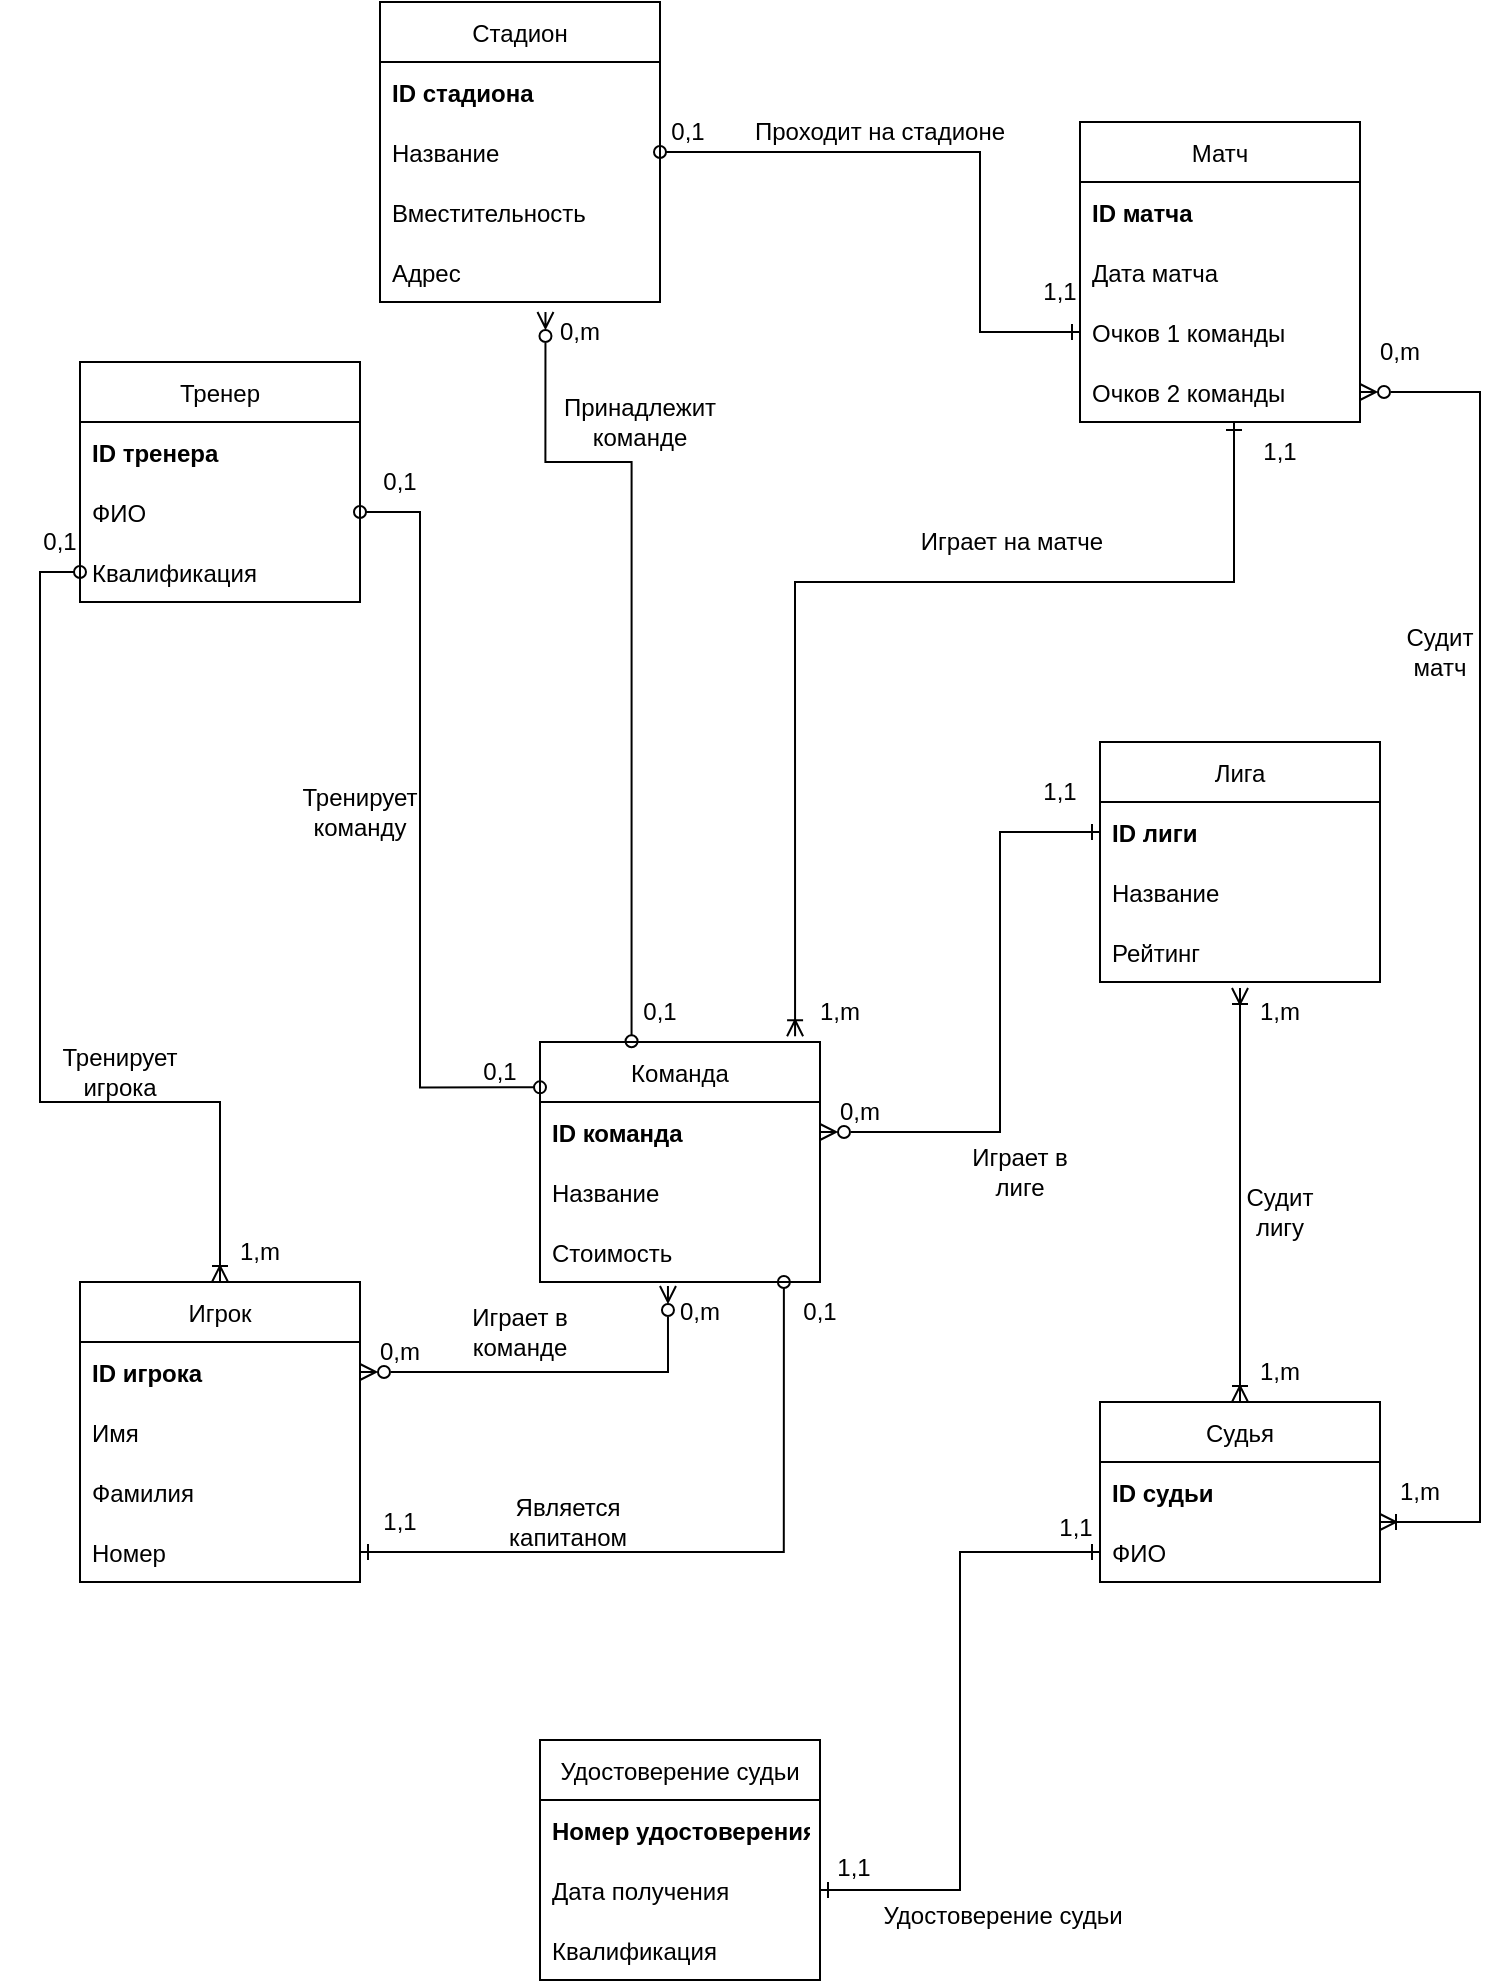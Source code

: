 <mxfile version="15.9.1" type="github">
  <diagram id="3_YQKOACxYvt7XOfBBc9" name="Page-1">
    <mxGraphModel dx="1261" dy="819" grid="0" gridSize="10" guides="1" tooltips="1" connect="1" arrows="1" fold="1" page="1" pageScale="1" pageWidth="827" pageHeight="1169" math="0" shadow="0">
      <root>
        <mxCell id="0" />
        <mxCell id="1" parent="0" />
        <mxCell id="Mxb0vJzZVwyU6tV7pDCC-2" style="edgeStyle=orthogonalEdgeStyle;rounded=0;orthogonalLoop=1;jettySize=auto;html=1;startArrow=ERzeroToMany;startFill=0;endArrow=ERzeroToMany;endFill=0;exitX=1;exitY=0.5;exitDx=0;exitDy=0;entryX=0.457;entryY=1.067;entryDx=0;entryDy=0;entryPerimeter=0;" parent="1" source="ZcexI3kBWG93A0h3Vna6-2" edge="1" target="JJl4Hp-SLf-2lZsOKgYw-11">
          <mxGeometry relative="1" as="geometry">
            <mxPoint x="380" y="715" as="targetPoint" />
            <Array as="points">
              <mxPoint x="374" y="725" />
            </Array>
          </mxGeometry>
        </mxCell>
        <mxCell id="ZcexI3kBWG93A0h3Vna6-1" value="Игрок" style="swimlane;fontStyle=0;childLayout=stackLayout;horizontal=1;startSize=30;horizontalStack=0;resizeParent=1;resizeParentMax=0;resizeLast=0;collapsible=1;marginBottom=0;" parent="1" vertex="1">
          <mxGeometry x="80" y="680" width="140" height="150" as="geometry">
            <mxRectangle x="80" y="680" width="60" height="30" as="alternateBounds" />
          </mxGeometry>
        </mxCell>
        <mxCell id="ZcexI3kBWG93A0h3Vna6-2" value="ID игрока" style="text;strokeColor=none;fillColor=none;align=left;verticalAlign=middle;spacingLeft=4;spacingRight=4;overflow=hidden;points=[[0,0.5],[1,0.5]];portConstraint=eastwest;rotatable=0;fontStyle=1" parent="ZcexI3kBWG93A0h3Vna6-1" vertex="1">
          <mxGeometry y="30" width="140" height="30" as="geometry" />
        </mxCell>
        <mxCell id="ZcexI3kBWG93A0h3Vna6-3" value="Имя" style="text;strokeColor=none;fillColor=none;align=left;verticalAlign=middle;spacingLeft=4;spacingRight=4;overflow=hidden;points=[[0,0.5],[1,0.5]];portConstraint=eastwest;rotatable=0;" parent="ZcexI3kBWG93A0h3Vna6-1" vertex="1">
          <mxGeometry y="60" width="140" height="30" as="geometry" />
        </mxCell>
        <mxCell id="ZcexI3kBWG93A0h3Vna6-4" value="Фамилия" style="text;strokeColor=none;fillColor=none;align=left;verticalAlign=middle;spacingLeft=4;spacingRight=4;overflow=hidden;points=[[0,0.5],[1,0.5]];portConstraint=eastwest;rotatable=0;" parent="ZcexI3kBWG93A0h3Vna6-1" vertex="1">
          <mxGeometry y="90" width="140" height="30" as="geometry" />
        </mxCell>
        <mxCell id="ZcexI3kBWG93A0h3Vna6-5" value="Номер" style="text;strokeColor=none;fillColor=none;align=left;verticalAlign=middle;spacingLeft=4;spacingRight=4;overflow=hidden;points=[[0,0.5],[1,0.5]];portConstraint=eastwest;rotatable=0;" parent="ZcexI3kBWG93A0h3Vna6-1" vertex="1">
          <mxGeometry y="120" width="140" height="30" as="geometry" />
        </mxCell>
        <mxCell id="ZcexI3kBWG93A0h3Vna6-7" value="Команда" style="swimlane;fontStyle=0;childLayout=stackLayout;horizontal=1;startSize=30;horizontalStack=0;resizeParent=1;resizeParentMax=0;resizeLast=0;collapsible=1;marginBottom=0;" parent="1" vertex="1">
          <mxGeometry x="310" y="560" width="140" height="120" as="geometry" />
        </mxCell>
        <mxCell id="ZcexI3kBWG93A0h3Vna6-8" value="ID команда" style="text;strokeColor=none;fillColor=none;align=left;verticalAlign=middle;spacingLeft=4;spacingRight=4;overflow=hidden;points=[[0,0.5],[1,0.5]];portConstraint=eastwest;rotatable=0;fontStyle=1" parent="ZcexI3kBWG93A0h3Vna6-7" vertex="1">
          <mxGeometry y="30" width="140" height="30" as="geometry" />
        </mxCell>
        <mxCell id="ZcexI3kBWG93A0h3Vna6-9" value="Название" style="text;strokeColor=none;fillColor=none;align=left;verticalAlign=middle;spacingLeft=4;spacingRight=4;overflow=hidden;points=[[0,0.5],[1,0.5]];portConstraint=eastwest;rotatable=0;" parent="ZcexI3kBWG93A0h3Vna6-7" vertex="1">
          <mxGeometry y="60" width="140" height="30" as="geometry" />
        </mxCell>
        <mxCell id="JJl4Hp-SLf-2lZsOKgYw-11" value="Стоимость" style="text;strokeColor=none;fillColor=none;align=left;verticalAlign=middle;spacingLeft=4;spacingRight=4;overflow=hidden;points=[[0,0.5],[1,0.5]];portConstraint=eastwest;rotatable=0;" vertex="1" parent="ZcexI3kBWG93A0h3Vna6-7">
          <mxGeometry y="90" width="140" height="30" as="geometry" />
        </mxCell>
        <mxCell id="ZcexI3kBWG93A0h3Vna6-11" value="Лига" style="swimlane;fontStyle=0;childLayout=stackLayout;horizontal=1;startSize=30;horizontalStack=0;resizeParent=1;resizeParentMax=0;resizeLast=0;collapsible=1;marginBottom=0;" parent="1" vertex="1">
          <mxGeometry x="590" y="410" width="140" height="120" as="geometry" />
        </mxCell>
        <mxCell id="ZcexI3kBWG93A0h3Vna6-12" value="ID лиги" style="text;strokeColor=none;fillColor=none;align=left;verticalAlign=middle;spacingLeft=4;spacingRight=4;overflow=hidden;points=[[0,0.5],[1,0.5]];portConstraint=eastwest;rotatable=0;fontStyle=1" parent="ZcexI3kBWG93A0h3Vna6-11" vertex="1">
          <mxGeometry y="30" width="140" height="30" as="geometry" />
        </mxCell>
        <mxCell id="ZcexI3kBWG93A0h3Vna6-13" value="Название" style="text;strokeColor=none;fillColor=none;align=left;verticalAlign=middle;spacingLeft=4;spacingRight=4;overflow=hidden;points=[[0,0.5],[1,0.5]];portConstraint=eastwest;rotatable=0;" parent="ZcexI3kBWG93A0h3Vna6-11" vertex="1">
          <mxGeometry y="60" width="140" height="30" as="geometry" />
        </mxCell>
        <mxCell id="ZcexI3kBWG93A0h3Vna6-14" value="Рейтинг" style="text;strokeColor=none;fillColor=none;align=left;verticalAlign=middle;spacingLeft=4;spacingRight=4;overflow=hidden;points=[[0,0.5],[1,0.5]];portConstraint=eastwest;rotatable=0;" parent="ZcexI3kBWG93A0h3Vna6-11" vertex="1">
          <mxGeometry y="90" width="140" height="30" as="geometry" />
        </mxCell>
        <mxCell id="ZcexI3kBWG93A0h3Vna6-15" value="Матч" style="swimlane;fontStyle=0;childLayout=stackLayout;horizontal=1;startSize=30;horizontalStack=0;resizeParent=1;resizeParentMax=0;resizeLast=0;collapsible=1;marginBottom=0;" parent="1" vertex="1">
          <mxGeometry x="580" y="100" width="140" height="150" as="geometry" />
        </mxCell>
        <mxCell id="ZcexI3kBWG93A0h3Vna6-19" value="ID матча" style="text;strokeColor=none;fillColor=none;align=left;verticalAlign=middle;spacingLeft=4;spacingRight=4;overflow=hidden;points=[[0,0.5],[1,0.5]];portConstraint=eastwest;rotatable=0;fontStyle=1" parent="ZcexI3kBWG93A0h3Vna6-15" vertex="1">
          <mxGeometry y="30" width="140" height="30" as="geometry" />
        </mxCell>
        <mxCell id="JJl4Hp-SLf-2lZsOKgYw-31" value="Дата матча" style="text;strokeColor=none;fillColor=none;align=left;verticalAlign=middle;spacingLeft=4;spacingRight=4;overflow=hidden;points=[[0,0.5],[1,0.5]];portConstraint=eastwest;rotatable=0;" vertex="1" parent="ZcexI3kBWG93A0h3Vna6-15">
          <mxGeometry y="60" width="140" height="30" as="geometry" />
        </mxCell>
        <mxCell id="Mxb0vJzZVwyU6tV7pDCC-3" value="Очков 1 команды" style="text;strokeColor=none;fillColor=none;align=left;verticalAlign=middle;spacingLeft=4;spacingRight=4;overflow=hidden;points=[[0,0.5],[1,0.5]];portConstraint=eastwest;rotatable=0;" parent="ZcexI3kBWG93A0h3Vna6-15" vertex="1">
          <mxGeometry y="90" width="140" height="30" as="geometry" />
        </mxCell>
        <mxCell id="Mxb0vJzZVwyU6tV7pDCC-4" value="Очков 2 команды" style="text;strokeColor=none;fillColor=none;align=left;verticalAlign=middle;spacingLeft=4;spacingRight=4;overflow=hidden;points=[[0,0.5],[1,0.5]];portConstraint=eastwest;rotatable=0;" parent="ZcexI3kBWG93A0h3Vna6-15" vertex="1">
          <mxGeometry y="120" width="140" height="30" as="geometry" />
        </mxCell>
        <mxCell id="ZcexI3kBWG93A0h3Vna6-20" value="Стадион" style="swimlane;fontStyle=0;childLayout=stackLayout;horizontal=1;startSize=30;horizontalStack=0;resizeParent=1;resizeParentMax=0;resizeLast=0;collapsible=1;marginBottom=0;" parent="1" vertex="1">
          <mxGeometry x="230" y="40" width="140" height="150" as="geometry" />
        </mxCell>
        <mxCell id="ZcexI3kBWG93A0h3Vna6-21" value="ID стадиона" style="text;strokeColor=none;fillColor=none;align=left;verticalAlign=middle;spacingLeft=4;spacingRight=4;overflow=hidden;points=[[0,0.5],[1,0.5]];portConstraint=eastwest;rotatable=0;fontStyle=1" parent="ZcexI3kBWG93A0h3Vna6-20" vertex="1">
          <mxGeometry y="30" width="140" height="30" as="geometry" />
        </mxCell>
        <mxCell id="ZcexI3kBWG93A0h3Vna6-22" value="Название" style="text;strokeColor=none;fillColor=none;align=left;verticalAlign=middle;spacingLeft=4;spacingRight=4;overflow=hidden;points=[[0,0.5],[1,0.5]];portConstraint=eastwest;rotatable=0;" parent="ZcexI3kBWG93A0h3Vna6-20" vertex="1">
          <mxGeometry y="60" width="140" height="30" as="geometry" />
        </mxCell>
        <mxCell id="ZcexI3kBWG93A0h3Vna6-23" value="Вместительность" style="text;strokeColor=none;fillColor=none;align=left;verticalAlign=middle;spacingLeft=4;spacingRight=4;overflow=hidden;points=[[0,0.5],[1,0.5]];portConstraint=eastwest;rotatable=0;" parent="ZcexI3kBWG93A0h3Vna6-20" vertex="1">
          <mxGeometry y="90" width="140" height="30" as="geometry" />
        </mxCell>
        <mxCell id="Mxb0vJzZVwyU6tV7pDCC-6" value="Адрес" style="text;strokeColor=none;fillColor=none;align=left;verticalAlign=middle;spacingLeft=4;spacingRight=4;overflow=hidden;points=[[0,0.5],[1,0.5]];portConstraint=eastwest;rotatable=0;" parent="ZcexI3kBWG93A0h3Vna6-20" vertex="1">
          <mxGeometry y="120" width="140" height="30" as="geometry" />
        </mxCell>
        <mxCell id="Mxb0vJzZVwyU6tV7pDCC-1" style="edgeStyle=orthogonalEdgeStyle;rounded=0;orthogonalLoop=1;jettySize=auto;html=1;entryX=0;entryY=0.5;entryDx=0;entryDy=0;startArrow=ERzeroToMany;startFill=0;endArrow=ERone;endFill=0;" parent="1" source="ZcexI3kBWG93A0h3Vna6-8" target="ZcexI3kBWG93A0h3Vna6-12" edge="1">
          <mxGeometry relative="1" as="geometry">
            <Array as="points">
              <mxPoint x="540" y="605" />
              <mxPoint x="540" y="455" />
            </Array>
          </mxGeometry>
        </mxCell>
        <mxCell id="Mxb0vJzZVwyU6tV7pDCC-5" style="edgeStyle=orthogonalEdgeStyle;rounded=0;orthogonalLoop=1;jettySize=auto;html=1;startArrow=ERoneToMany;startFill=0;endArrow=ERone;endFill=0;exitX=0.911;exitY=-0.024;exitDx=0;exitDy=0;exitPerimeter=0;entryX=0.55;entryY=1;entryDx=0;entryDy=0;entryPerimeter=0;" parent="1" source="ZcexI3kBWG93A0h3Vna6-7" target="Mxb0vJzZVwyU6tV7pDCC-4" edge="1">
          <mxGeometry relative="1" as="geometry">
            <mxPoint x="460" y="290" as="sourcePoint" />
            <mxPoint x="686" y="160" as="targetPoint" />
            <Array as="points">
              <mxPoint x="438" y="330" />
              <mxPoint x="657" y="330" />
            </Array>
          </mxGeometry>
        </mxCell>
        <mxCell id="Mxb0vJzZVwyU6tV7pDCC-7" style="edgeStyle=orthogonalEdgeStyle;rounded=0;orthogonalLoop=1;jettySize=auto;html=1;startArrow=oval;startFill=0;endArrow=ERone;endFill=0;" parent="1" source="ZcexI3kBWG93A0h3Vna6-22" target="Mxb0vJzZVwyU6tV7pDCC-3" edge="1">
          <mxGeometry relative="1" as="geometry">
            <Array as="points">
              <mxPoint x="530" y="115" />
              <mxPoint x="530" y="205" />
            </Array>
          </mxGeometry>
        </mxCell>
        <mxCell id="Mxb0vJzZVwyU6tV7pDCC-8" style="edgeStyle=orthogonalEdgeStyle;rounded=0;orthogonalLoop=1;jettySize=auto;html=1;startArrow=ERzeroToMany;startFill=0;endArrow=oval;endFill=0;entryX=0.327;entryY=-0.003;entryDx=0;entryDy=0;entryPerimeter=0;exitX=0.591;exitY=1.167;exitDx=0;exitDy=0;exitPerimeter=0;" parent="1" source="Mxb0vJzZVwyU6tV7pDCC-6" target="ZcexI3kBWG93A0h3Vna6-7" edge="1">
          <mxGeometry relative="1" as="geometry">
            <mxPoint x="433" y="290" as="targetPoint" />
            <Array as="points">
              <mxPoint x="313" y="270" />
              <mxPoint x="356" y="270" />
            </Array>
            <mxPoint x="330" y="220" as="sourcePoint" />
          </mxGeometry>
        </mxCell>
        <mxCell id="Mxb0vJzZVwyU6tV7pDCC-13" style="edgeStyle=orthogonalEdgeStyle;rounded=0;orthogonalLoop=1;jettySize=auto;html=1;startArrow=oval;startFill=0;endArrow=ERoneToMany;endFill=0;entryX=0.5;entryY=0;entryDx=0;entryDy=0;" parent="1" source="Mxb0vJzZVwyU6tV7pDCC-12" target="ZcexI3kBWG93A0h3Vna6-1" edge="1">
          <mxGeometry relative="1" as="geometry">
            <mxPoint x="130" y="670" as="targetPoint" />
            <mxPoint x="150" y="360" as="sourcePoint" />
            <Array as="points">
              <mxPoint x="60" y="325" />
              <mxPoint x="60" y="590" />
              <mxPoint x="150" y="590" />
            </Array>
          </mxGeometry>
        </mxCell>
        <mxCell id="Mxb0vJzZVwyU6tV7pDCC-9" value="Тренер" style="swimlane;fontStyle=0;childLayout=stackLayout;horizontal=1;startSize=30;horizontalStack=0;resizeParent=1;resizeParentMax=0;resizeLast=0;collapsible=1;marginBottom=0;" parent="1" vertex="1">
          <mxGeometry x="80" y="220" width="140" height="120" as="geometry" />
        </mxCell>
        <mxCell id="Mxb0vJzZVwyU6tV7pDCC-10" value="ID тренера" style="text;strokeColor=none;fillColor=none;align=left;verticalAlign=middle;spacingLeft=4;spacingRight=4;overflow=hidden;points=[[0,0.5],[1,0.5]];portConstraint=eastwest;rotatable=0;fontStyle=1" parent="Mxb0vJzZVwyU6tV7pDCC-9" vertex="1">
          <mxGeometry y="30" width="140" height="30" as="geometry" />
        </mxCell>
        <mxCell id="Mxb0vJzZVwyU6tV7pDCC-11" value="ФИО" style="text;strokeColor=none;fillColor=none;align=left;verticalAlign=middle;spacingLeft=4;spacingRight=4;overflow=hidden;points=[[0,0.5],[1,0.5]];portConstraint=eastwest;rotatable=0;" parent="Mxb0vJzZVwyU6tV7pDCC-9" vertex="1">
          <mxGeometry y="60" width="140" height="30" as="geometry" />
        </mxCell>
        <mxCell id="Mxb0vJzZVwyU6tV7pDCC-12" value="Квалификация" style="text;strokeColor=none;fillColor=none;align=left;verticalAlign=middle;spacingLeft=4;spacingRight=4;overflow=hidden;points=[[0,0.5],[1,0.5]];portConstraint=eastwest;rotatable=0;" parent="Mxb0vJzZVwyU6tV7pDCC-9" vertex="1">
          <mxGeometry y="90" width="140" height="30" as="geometry" />
        </mxCell>
        <mxCell id="JJl4Hp-SLf-2lZsOKgYw-6" style="edgeStyle=orthogonalEdgeStyle;rounded=0;orthogonalLoop=1;jettySize=auto;html=1;startArrow=ERoneToMany;startFill=0;endArrow=ERoneToMany;endFill=0;" edge="1" parent="1">
          <mxGeometry relative="1" as="geometry">
            <mxPoint x="660" y="740" as="sourcePoint" />
            <mxPoint x="660" y="533" as="targetPoint" />
            <Array as="points">
              <mxPoint x="660" y="533" />
            </Array>
          </mxGeometry>
        </mxCell>
        <mxCell id="JJl4Hp-SLf-2lZsOKgYw-8" style="edgeStyle=orthogonalEdgeStyle;rounded=0;orthogonalLoop=1;jettySize=auto;html=1;entryX=1;entryY=0.5;entryDx=0;entryDy=0;startArrow=ERoneToMany;startFill=0;endArrow=ERzeroToMany;endFill=0;" edge="1" parent="1" source="JJl4Hp-SLf-2lZsOKgYw-1" target="Mxb0vJzZVwyU6tV7pDCC-4">
          <mxGeometry relative="1" as="geometry">
            <mxPoint x="750" y="150" as="targetPoint" />
            <Array as="points">
              <mxPoint x="780" y="800" />
              <mxPoint x="780" y="235" />
            </Array>
          </mxGeometry>
        </mxCell>
        <mxCell id="JJl4Hp-SLf-2lZsOKgYw-1" value="Судья" style="swimlane;fontStyle=0;childLayout=stackLayout;horizontal=1;startSize=30;horizontalStack=0;resizeParent=1;resizeParentMax=0;resizeLast=0;collapsible=1;marginBottom=0;" vertex="1" parent="1">
          <mxGeometry x="590" y="740" width="140" height="90" as="geometry" />
        </mxCell>
        <mxCell id="JJl4Hp-SLf-2lZsOKgYw-2" value="ID судьи" style="text;strokeColor=none;fillColor=none;align=left;verticalAlign=middle;spacingLeft=4;spacingRight=4;overflow=hidden;points=[[0,0.5],[1,0.5]];portConstraint=eastwest;rotatable=0;fontStyle=1" vertex="1" parent="JJl4Hp-SLf-2lZsOKgYw-1">
          <mxGeometry y="30" width="140" height="30" as="geometry" />
        </mxCell>
        <mxCell id="JJl4Hp-SLf-2lZsOKgYw-3" value="ФИО" style="text;strokeColor=none;fillColor=none;align=left;verticalAlign=middle;spacingLeft=4;spacingRight=4;overflow=hidden;points=[[0,0.5],[1,0.5]];portConstraint=eastwest;rotatable=0;" vertex="1" parent="JJl4Hp-SLf-2lZsOKgYw-1">
          <mxGeometry y="60" width="140" height="30" as="geometry" />
        </mxCell>
        <mxCell id="JJl4Hp-SLf-2lZsOKgYw-9" style="edgeStyle=orthogonalEdgeStyle;rounded=0;orthogonalLoop=1;jettySize=auto;html=1;entryX=0.871;entryY=1;entryDx=0;entryDy=0;startArrow=ERone;startFill=0;endArrow=oval;endFill=0;entryPerimeter=0;exitX=1;exitY=0.5;exitDx=0;exitDy=0;" edge="1" parent="1" source="ZcexI3kBWG93A0h3Vna6-5" target="JJl4Hp-SLf-2lZsOKgYw-11">
          <mxGeometry relative="1" as="geometry">
            <Array as="points">
              <mxPoint x="432" y="815" />
            </Array>
          </mxGeometry>
        </mxCell>
        <mxCell id="JJl4Hp-SLf-2lZsOKgYw-10" style="edgeStyle=orthogonalEdgeStyle;rounded=0;orthogonalLoop=1;jettySize=auto;html=1;entryX=0;entryY=0.189;entryDx=0;entryDy=0;entryPerimeter=0;startArrow=oval;startFill=0;endArrow=oval;endFill=0;" edge="1" parent="1" source="Mxb0vJzZVwyU6tV7pDCC-11" target="ZcexI3kBWG93A0h3Vna6-7">
          <mxGeometry relative="1" as="geometry">
            <Array as="points">
              <mxPoint x="250" y="295" />
              <mxPoint x="250" y="583" />
            </Array>
          </mxGeometry>
        </mxCell>
        <mxCell id="JJl4Hp-SLf-2lZsOKgYw-13" value="0,1" style="text;html=1;strokeColor=none;fillColor=none;align=center;verticalAlign=middle;whiteSpace=wrap;rounded=0;" vertex="1" parent="1">
          <mxGeometry x="210" y="265" width="60" height="30" as="geometry" />
        </mxCell>
        <mxCell id="JJl4Hp-SLf-2lZsOKgYw-14" value="0,1" style="text;html=1;strokeColor=none;fillColor=none;align=center;verticalAlign=middle;whiteSpace=wrap;rounded=0;" vertex="1" parent="1">
          <mxGeometry x="420" y="680" width="60" height="30" as="geometry" />
        </mxCell>
        <mxCell id="JJl4Hp-SLf-2lZsOKgYw-15" value="0,1" style="text;html=1;strokeColor=none;fillColor=none;align=center;verticalAlign=middle;whiteSpace=wrap;rounded=0;" vertex="1" parent="1">
          <mxGeometry x="260" y="560" width="60" height="30" as="geometry" />
        </mxCell>
        <mxCell id="JJl4Hp-SLf-2lZsOKgYw-17" value="0,1" style="text;html=1;strokeColor=none;fillColor=none;align=center;verticalAlign=middle;whiteSpace=wrap;rounded=0;" vertex="1" parent="1">
          <mxGeometry x="40" y="295" width="60" height="30" as="geometry" />
        </mxCell>
        <mxCell id="JJl4Hp-SLf-2lZsOKgYw-18" value="0,m" style="text;html=1;strokeColor=none;fillColor=none;align=center;verticalAlign=middle;whiteSpace=wrap;rounded=0;" vertex="1" parent="1">
          <mxGeometry x="440" y="580" width="60" height="30" as="geometry" />
        </mxCell>
        <mxCell id="JJl4Hp-SLf-2lZsOKgYw-19" value="0,m" style="text;html=1;strokeColor=none;fillColor=none;align=center;verticalAlign=middle;whiteSpace=wrap;rounded=0;" vertex="1" parent="1">
          <mxGeometry x="360" y="680" width="60" height="30" as="geometry" />
        </mxCell>
        <mxCell id="JJl4Hp-SLf-2lZsOKgYw-20" value="0,m" style="text;html=1;strokeColor=none;fillColor=none;align=center;verticalAlign=middle;whiteSpace=wrap;rounded=0;" vertex="1" parent="1">
          <mxGeometry x="210" y="700" width="60" height="30" as="geometry" />
        </mxCell>
        <mxCell id="JJl4Hp-SLf-2lZsOKgYw-21" value="0,m" style="text;html=1;strokeColor=none;fillColor=none;align=center;verticalAlign=middle;whiteSpace=wrap;rounded=0;" vertex="1" parent="1">
          <mxGeometry x="300" y="190" width="60" height="30" as="geometry" />
        </mxCell>
        <mxCell id="JJl4Hp-SLf-2lZsOKgYw-22" value="0,m" style="text;html=1;strokeColor=none;fillColor=none;align=center;verticalAlign=middle;whiteSpace=wrap;rounded=0;" vertex="1" parent="1">
          <mxGeometry x="710" y="200" width="60" height="30" as="geometry" />
        </mxCell>
        <mxCell id="JJl4Hp-SLf-2lZsOKgYw-23" value="0,1" style="text;html=1;strokeColor=none;fillColor=none;align=center;verticalAlign=middle;whiteSpace=wrap;rounded=0;" vertex="1" parent="1">
          <mxGeometry x="340" y="530" width="60" height="30" as="geometry" />
        </mxCell>
        <mxCell id="JJl4Hp-SLf-2lZsOKgYw-24" value="0,1" style="text;html=1;strokeColor=none;fillColor=none;align=center;verticalAlign=middle;whiteSpace=wrap;rounded=0;" vertex="1" parent="1">
          <mxGeometry x="354" y="90" width="60" height="30" as="geometry" />
        </mxCell>
        <mxCell id="JJl4Hp-SLf-2lZsOKgYw-26" value="1,1" style="text;html=1;strokeColor=none;fillColor=none;align=center;verticalAlign=middle;whiteSpace=wrap;rounded=0;" vertex="1" parent="1">
          <mxGeometry x="540" y="170" width="60" height="30" as="geometry" />
        </mxCell>
        <mxCell id="JJl4Hp-SLf-2lZsOKgYw-27" value="1,1" style="text;html=1;strokeColor=none;fillColor=none;align=center;verticalAlign=middle;whiteSpace=wrap;rounded=0;" vertex="1" parent="1">
          <mxGeometry x="210" y="785" width="60" height="30" as="geometry" />
        </mxCell>
        <mxCell id="JJl4Hp-SLf-2lZsOKgYw-28" value="1,1" style="text;html=1;strokeColor=none;fillColor=none;align=center;verticalAlign=middle;whiteSpace=wrap;rounded=0;" vertex="1" parent="1">
          <mxGeometry x="650" y="250" width="60" height="30" as="geometry" />
        </mxCell>
        <mxCell id="JJl4Hp-SLf-2lZsOKgYw-29" value="1,1" style="text;html=1;strokeColor=none;fillColor=none;align=center;verticalAlign=middle;whiteSpace=wrap;rounded=0;" vertex="1" parent="1">
          <mxGeometry x="540" y="420" width="60" height="30" as="geometry" />
        </mxCell>
        <mxCell id="JJl4Hp-SLf-2lZsOKgYw-32" value="1,m" style="text;html=1;strokeColor=none;fillColor=none;align=center;verticalAlign=middle;whiteSpace=wrap;rounded=0;" vertex="1" parent="1">
          <mxGeometry x="140" y="650" width="60" height="30" as="geometry" />
        </mxCell>
        <mxCell id="JJl4Hp-SLf-2lZsOKgYw-33" value="1,m" style="text;html=1;strokeColor=none;fillColor=none;align=center;verticalAlign=middle;whiteSpace=wrap;rounded=0;" vertex="1" parent="1">
          <mxGeometry x="430" y="530" width="60" height="30" as="geometry" />
        </mxCell>
        <mxCell id="JJl4Hp-SLf-2lZsOKgYw-34" value="1,m" style="text;html=1;strokeColor=none;fillColor=none;align=center;verticalAlign=middle;whiteSpace=wrap;rounded=0;" vertex="1" parent="1">
          <mxGeometry x="650" y="530" width="60" height="30" as="geometry" />
        </mxCell>
        <mxCell id="JJl4Hp-SLf-2lZsOKgYw-35" value="1,m" style="text;html=1;strokeColor=none;fillColor=none;align=center;verticalAlign=middle;whiteSpace=wrap;rounded=0;" vertex="1" parent="1">
          <mxGeometry x="650" y="710" width="60" height="30" as="geometry" />
        </mxCell>
        <mxCell id="JJl4Hp-SLf-2lZsOKgYw-36" value="1,m" style="text;html=1;strokeColor=none;fillColor=none;align=center;verticalAlign=middle;whiteSpace=wrap;rounded=0;" vertex="1" parent="1">
          <mxGeometry x="720" y="770" width="60" height="30" as="geometry" />
        </mxCell>
        <mxCell id="JJl4Hp-SLf-2lZsOKgYw-37" value="Тренирует игрока" style="text;html=1;strokeColor=none;fillColor=none;align=center;verticalAlign=middle;whiteSpace=wrap;rounded=0;" vertex="1" parent="1">
          <mxGeometry x="70" y="560" width="60" height="30" as="geometry" />
        </mxCell>
        <mxCell id="JJl4Hp-SLf-2lZsOKgYw-38" value="Тренирует команду" style="text;html=1;strokeColor=none;fillColor=none;align=center;verticalAlign=middle;whiteSpace=wrap;rounded=0;" vertex="1" parent="1">
          <mxGeometry x="190" y="430" width="60" height="30" as="geometry" />
        </mxCell>
        <mxCell id="JJl4Hp-SLf-2lZsOKgYw-39" value="Играет в команде" style="text;html=1;strokeColor=none;fillColor=none;align=center;verticalAlign=middle;whiteSpace=wrap;rounded=0;" vertex="1" parent="1">
          <mxGeometry x="270" y="690" width="60" height="30" as="geometry" />
        </mxCell>
        <mxCell id="JJl4Hp-SLf-2lZsOKgYw-40" value="Является капитаном" style="text;html=1;strokeColor=none;fillColor=none;align=center;verticalAlign=middle;whiteSpace=wrap;rounded=0;" vertex="1" parent="1">
          <mxGeometry x="294" y="785" width="60" height="30" as="geometry" />
        </mxCell>
        <mxCell id="JJl4Hp-SLf-2lZsOKgYw-41" value="Судит лигу" style="text;html=1;strokeColor=none;fillColor=none;align=center;verticalAlign=middle;whiteSpace=wrap;rounded=0;" vertex="1" parent="1">
          <mxGeometry x="650" y="630" width="60" height="30" as="geometry" />
        </mxCell>
        <mxCell id="JJl4Hp-SLf-2lZsOKgYw-42" value="Судит матч" style="text;html=1;strokeColor=none;fillColor=none;align=center;verticalAlign=middle;whiteSpace=wrap;rounded=0;" vertex="1" parent="1">
          <mxGeometry x="730" y="350" width="60" height="30" as="geometry" />
        </mxCell>
        <mxCell id="JJl4Hp-SLf-2lZsOKgYw-43" value="Принадлежит команде" style="text;html=1;strokeColor=none;fillColor=none;align=center;verticalAlign=middle;whiteSpace=wrap;rounded=0;" vertex="1" parent="1">
          <mxGeometry x="330" y="235" width="60" height="30" as="geometry" />
        </mxCell>
        <mxCell id="JJl4Hp-SLf-2lZsOKgYw-44" value="Играет на матче" style="text;html=1;strokeColor=none;fillColor=none;align=center;verticalAlign=middle;whiteSpace=wrap;rounded=0;" vertex="1" parent="1">
          <mxGeometry x="441" y="295" width="210" height="30" as="geometry" />
        </mxCell>
        <mxCell id="JJl4Hp-SLf-2lZsOKgYw-45" value="Проходит на стадионе" style="text;html=1;strokeColor=none;fillColor=none;align=center;verticalAlign=middle;whiteSpace=wrap;rounded=0;" vertex="1" parent="1">
          <mxGeometry x="400" y="90" width="160" height="30" as="geometry" />
        </mxCell>
        <mxCell id="JJl4Hp-SLf-2lZsOKgYw-46" value="Играет в лиге" style="text;html=1;strokeColor=none;fillColor=none;align=center;verticalAlign=middle;whiteSpace=wrap;rounded=0;" vertex="1" parent="1">
          <mxGeometry x="520" y="610" width="60" height="30" as="geometry" />
        </mxCell>
        <mxCell id="JJl4Hp-SLf-2lZsOKgYw-47" value="Удостоверение судьи" style="swimlane;fontStyle=0;childLayout=stackLayout;horizontal=1;startSize=30;horizontalStack=0;resizeParent=1;resizeParentMax=0;resizeLast=0;collapsible=1;marginBottom=0;" vertex="1" parent="1">
          <mxGeometry x="310" y="909" width="140" height="120" as="geometry" />
        </mxCell>
        <mxCell id="JJl4Hp-SLf-2lZsOKgYw-48" value="Номер удостоверения" style="text;strokeColor=none;fillColor=none;align=left;verticalAlign=middle;spacingLeft=4;spacingRight=4;overflow=hidden;points=[[0,0.5],[1,0.5]];portConstraint=eastwest;rotatable=0;fontStyle=1" vertex="1" parent="JJl4Hp-SLf-2lZsOKgYw-47">
          <mxGeometry y="30" width="140" height="30" as="geometry" />
        </mxCell>
        <mxCell id="JJl4Hp-SLf-2lZsOKgYw-49" value="Дата получения" style="text;strokeColor=none;fillColor=none;align=left;verticalAlign=middle;spacingLeft=4;spacingRight=4;overflow=hidden;points=[[0,0.5],[1,0.5]];portConstraint=eastwest;rotatable=0;" vertex="1" parent="JJl4Hp-SLf-2lZsOKgYw-47">
          <mxGeometry y="60" width="140" height="30" as="geometry" />
        </mxCell>
        <mxCell id="JJl4Hp-SLf-2lZsOKgYw-50" value="Квалификация" style="text;strokeColor=none;fillColor=none;align=left;verticalAlign=middle;spacingLeft=4;spacingRight=4;overflow=hidden;points=[[0,0.5],[1,0.5]];portConstraint=eastwest;rotatable=0;" vertex="1" parent="JJl4Hp-SLf-2lZsOKgYw-47">
          <mxGeometry y="90" width="140" height="30" as="geometry" />
        </mxCell>
        <mxCell id="JJl4Hp-SLf-2lZsOKgYw-51" style="edgeStyle=orthogonalEdgeStyle;rounded=0;orthogonalLoop=1;jettySize=auto;html=1;entryX=0;entryY=0.5;entryDx=0;entryDy=0;startArrow=ERone;startFill=0;endArrow=ERone;endFill=0;" edge="1" parent="1" source="JJl4Hp-SLf-2lZsOKgYw-49" target="JJl4Hp-SLf-2lZsOKgYw-3">
          <mxGeometry relative="1" as="geometry" />
        </mxCell>
        <mxCell id="JJl4Hp-SLf-2lZsOKgYw-52" value="Удостоверение судьи" style="text;html=1;strokeColor=none;fillColor=none;align=center;verticalAlign=middle;whiteSpace=wrap;rounded=0;" vertex="1" parent="1">
          <mxGeometry x="475" y="982" width="133" height="30" as="geometry" />
        </mxCell>
        <mxCell id="JJl4Hp-SLf-2lZsOKgYw-53" value="1,1" style="text;html=1;strokeColor=none;fillColor=none;align=center;verticalAlign=middle;whiteSpace=wrap;rounded=0;" vertex="1" parent="1">
          <mxGeometry x="437" y="958" width="60" height="30" as="geometry" />
        </mxCell>
        <mxCell id="JJl4Hp-SLf-2lZsOKgYw-54" value="1,1" style="text;html=1;strokeColor=none;fillColor=none;align=center;verticalAlign=middle;whiteSpace=wrap;rounded=0;" vertex="1" parent="1">
          <mxGeometry x="548" y="788" width="60" height="30" as="geometry" />
        </mxCell>
      </root>
    </mxGraphModel>
  </diagram>
</mxfile>
